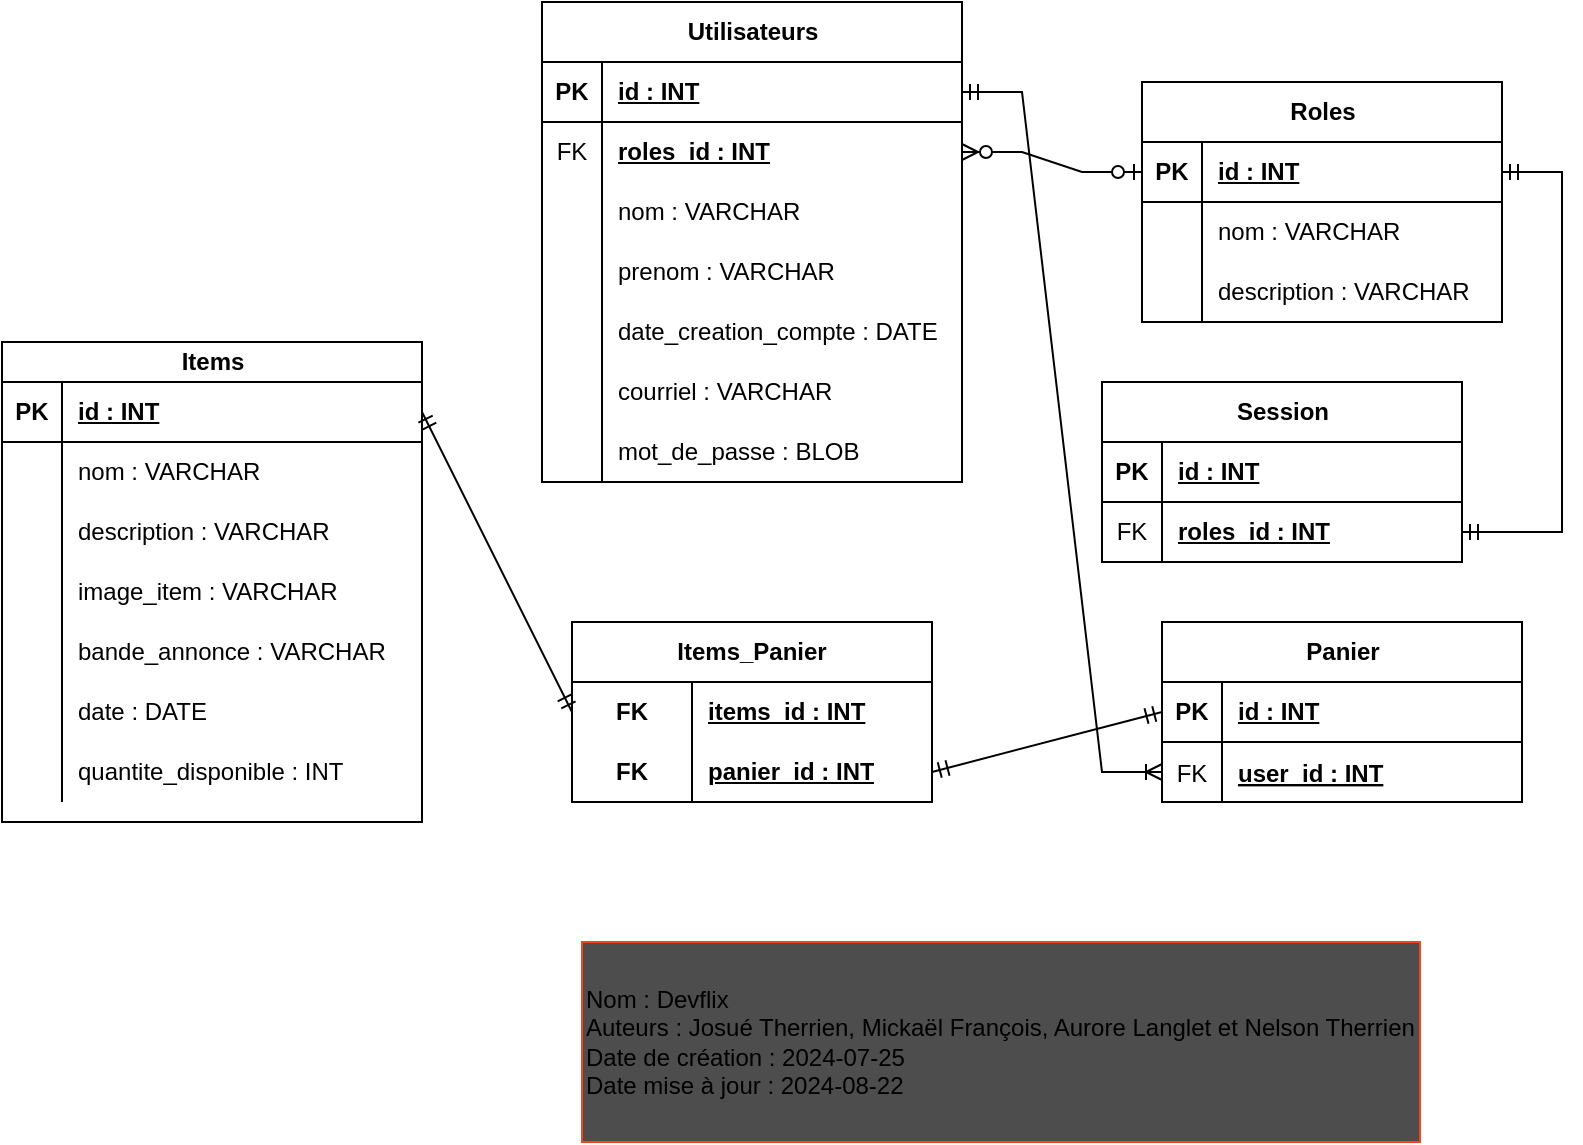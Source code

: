 <mxfile version="24.7.5">
  <diagram name="Page-1" id="b15qi-3IBotmALPHw4so">
    <mxGraphModel dx="1050" dy="621" grid="1" gridSize="10" guides="1" tooltips="1" connect="1" arrows="1" fold="1" page="1" pageScale="1" pageWidth="827" pageHeight="1169" background="none" math="0" shadow="0">
      <root>
        <mxCell id="0" />
        <mxCell id="1" parent="0" />
        <mxCell id="YIq4_uUHq5bGXCzi_S5g-281" value="Roles" style="shape=table;startSize=30;container=1;collapsible=1;childLayout=tableLayout;fixedRows=1;rowLines=0;fontStyle=1;align=center;resizeLast=1;html=1;" parent="1" vertex="1">
          <mxGeometry x="600" y="40" width="180" height="120" as="geometry" />
        </mxCell>
        <mxCell id="YIq4_uUHq5bGXCzi_S5g-282" value="" style="shape=tableRow;horizontal=0;startSize=0;swimlaneHead=0;swimlaneBody=0;fillColor=none;collapsible=0;dropTarget=0;points=[[0,0.5],[1,0.5]];portConstraint=eastwest;top=0;left=0;right=0;bottom=1;" parent="YIq4_uUHq5bGXCzi_S5g-281" vertex="1">
          <mxGeometry y="30" width="180" height="30" as="geometry" />
        </mxCell>
        <mxCell id="YIq4_uUHq5bGXCzi_S5g-283" value="PK" style="shape=partialRectangle;connectable=0;fillColor=none;top=0;left=0;bottom=0;right=0;fontStyle=1;overflow=hidden;whiteSpace=wrap;html=1;" parent="YIq4_uUHq5bGXCzi_S5g-282" vertex="1">
          <mxGeometry width="30" height="30" as="geometry">
            <mxRectangle width="30" height="30" as="alternateBounds" />
          </mxGeometry>
        </mxCell>
        <mxCell id="YIq4_uUHq5bGXCzi_S5g-284" value="id : INT" style="shape=partialRectangle;connectable=0;fillColor=none;top=0;left=0;bottom=0;right=0;align=left;spacingLeft=6;fontStyle=5;overflow=hidden;whiteSpace=wrap;html=1;" parent="YIq4_uUHq5bGXCzi_S5g-282" vertex="1">
          <mxGeometry x="30" width="150" height="30" as="geometry">
            <mxRectangle width="150" height="30" as="alternateBounds" />
          </mxGeometry>
        </mxCell>
        <mxCell id="YIq4_uUHq5bGXCzi_S5g-288" value="" style="shape=tableRow;horizontal=0;startSize=0;swimlaneHead=0;swimlaneBody=0;fillColor=none;collapsible=0;dropTarget=0;points=[[0,0.5],[1,0.5]];portConstraint=eastwest;top=0;left=0;right=0;bottom=0;" parent="YIq4_uUHq5bGXCzi_S5g-281" vertex="1">
          <mxGeometry y="60" width="180" height="30" as="geometry" />
        </mxCell>
        <mxCell id="YIq4_uUHq5bGXCzi_S5g-289" value="" style="shape=partialRectangle;connectable=0;fillColor=none;top=0;left=0;bottom=0;right=0;editable=1;overflow=hidden;whiteSpace=wrap;html=1;" parent="YIq4_uUHq5bGXCzi_S5g-288" vertex="1">
          <mxGeometry width="30" height="30" as="geometry">
            <mxRectangle width="30" height="30" as="alternateBounds" />
          </mxGeometry>
        </mxCell>
        <mxCell id="YIq4_uUHq5bGXCzi_S5g-290" value="nom : VARCHAR" style="shape=partialRectangle;connectable=0;fillColor=none;top=0;left=0;bottom=0;right=0;align=left;spacingLeft=6;overflow=hidden;whiteSpace=wrap;html=1;" parent="YIq4_uUHq5bGXCzi_S5g-288" vertex="1">
          <mxGeometry x="30" width="150" height="30" as="geometry">
            <mxRectangle width="150" height="30" as="alternateBounds" />
          </mxGeometry>
        </mxCell>
        <mxCell id="YIq4_uUHq5bGXCzi_S5g-285" value="" style="shape=tableRow;horizontal=0;startSize=0;swimlaneHead=0;swimlaneBody=0;fillColor=none;collapsible=0;dropTarget=0;points=[[0,0.5],[1,0.5]];portConstraint=eastwest;top=0;left=0;right=0;bottom=0;" parent="YIq4_uUHq5bGXCzi_S5g-281" vertex="1">
          <mxGeometry y="90" width="180" height="30" as="geometry" />
        </mxCell>
        <mxCell id="YIq4_uUHq5bGXCzi_S5g-286" value="" style="shape=partialRectangle;connectable=0;fillColor=none;top=0;left=0;bottom=0;right=0;editable=1;overflow=hidden;whiteSpace=wrap;html=1;" parent="YIq4_uUHq5bGXCzi_S5g-285" vertex="1">
          <mxGeometry width="30" height="30" as="geometry">
            <mxRectangle width="30" height="30" as="alternateBounds" />
          </mxGeometry>
        </mxCell>
        <mxCell id="YIq4_uUHq5bGXCzi_S5g-287" value="description : VARCHAR" style="shape=partialRectangle;connectable=0;fillColor=none;top=0;left=0;bottom=0;right=0;align=left;spacingLeft=6;overflow=hidden;whiteSpace=wrap;html=1;" parent="YIq4_uUHq5bGXCzi_S5g-285" vertex="1">
          <mxGeometry x="30" width="150" height="30" as="geometry">
            <mxRectangle width="150" height="30" as="alternateBounds" />
          </mxGeometry>
        </mxCell>
        <mxCell id="YIq4_uUHq5bGXCzi_S5g-330" value="Items" style="shape=table;startSize=20;container=1;collapsible=1;childLayout=tableLayout;fixedRows=1;rowLines=0;fontStyle=1;align=center;resizeLast=1;html=1;" parent="1" vertex="1">
          <mxGeometry x="30" y="170" width="210" height="240" as="geometry" />
        </mxCell>
        <mxCell id="YIq4_uUHq5bGXCzi_S5g-331" value="" style="shape=tableRow;horizontal=0;startSize=0;swimlaneHead=0;swimlaneBody=0;fillColor=none;collapsible=0;dropTarget=0;points=[[0,0.5],[1,0.5]];portConstraint=eastwest;top=0;left=0;right=0;bottom=1;" parent="YIq4_uUHq5bGXCzi_S5g-330" vertex="1">
          <mxGeometry y="20" width="210" height="30" as="geometry" />
        </mxCell>
        <mxCell id="YIq4_uUHq5bGXCzi_S5g-332" value="PK" style="shape=partialRectangle;connectable=0;fillColor=none;top=0;left=0;bottom=0;right=0;fontStyle=1;overflow=hidden;whiteSpace=wrap;html=1;" parent="YIq4_uUHq5bGXCzi_S5g-331" vertex="1">
          <mxGeometry width="30" height="30" as="geometry">
            <mxRectangle width="30" height="30" as="alternateBounds" />
          </mxGeometry>
        </mxCell>
        <mxCell id="YIq4_uUHq5bGXCzi_S5g-333" value="id : INT" style="shape=partialRectangle;connectable=0;fillColor=none;top=0;left=0;bottom=0;right=0;align=left;spacingLeft=6;fontStyle=5;overflow=hidden;whiteSpace=wrap;html=1;" parent="YIq4_uUHq5bGXCzi_S5g-331" vertex="1">
          <mxGeometry x="30" width="180" height="30" as="geometry">
            <mxRectangle width="180" height="30" as="alternateBounds" />
          </mxGeometry>
        </mxCell>
        <mxCell id="YIq4_uUHq5bGXCzi_S5g-334" value="" style="shape=tableRow;horizontal=0;startSize=0;swimlaneHead=0;swimlaneBody=0;fillColor=none;collapsible=0;dropTarget=0;points=[[0,0.5],[1,0.5]];portConstraint=eastwest;top=0;left=0;right=0;bottom=0;" parent="YIq4_uUHq5bGXCzi_S5g-330" vertex="1">
          <mxGeometry y="50" width="210" height="30" as="geometry" />
        </mxCell>
        <mxCell id="YIq4_uUHq5bGXCzi_S5g-335" value="" style="shape=partialRectangle;connectable=0;fillColor=none;top=0;left=0;bottom=0;right=0;editable=1;overflow=hidden;whiteSpace=wrap;html=1;" parent="YIq4_uUHq5bGXCzi_S5g-334" vertex="1">
          <mxGeometry width="30" height="30" as="geometry">
            <mxRectangle width="30" height="30" as="alternateBounds" />
          </mxGeometry>
        </mxCell>
        <mxCell id="YIq4_uUHq5bGXCzi_S5g-336" value="nom : VARCHAR" style="shape=partialRectangle;connectable=0;fillColor=none;top=0;left=0;bottom=0;right=0;align=left;spacingLeft=6;overflow=hidden;whiteSpace=wrap;html=1;" parent="YIq4_uUHq5bGXCzi_S5g-334" vertex="1">
          <mxGeometry x="30" width="180" height="30" as="geometry">
            <mxRectangle width="180" height="30" as="alternateBounds" />
          </mxGeometry>
        </mxCell>
        <mxCell id="YIq4_uUHq5bGXCzi_S5g-337" value="" style="shape=tableRow;horizontal=0;startSize=0;swimlaneHead=0;swimlaneBody=0;fillColor=none;collapsible=0;dropTarget=0;points=[[0,0.5],[1,0.5]];portConstraint=eastwest;top=0;left=0;right=0;bottom=0;" parent="YIq4_uUHq5bGXCzi_S5g-330" vertex="1">
          <mxGeometry y="80" width="210" height="30" as="geometry" />
        </mxCell>
        <mxCell id="YIq4_uUHq5bGXCzi_S5g-338" value="" style="shape=partialRectangle;connectable=0;fillColor=none;top=0;left=0;bottom=0;right=0;editable=1;overflow=hidden;whiteSpace=wrap;html=1;" parent="YIq4_uUHq5bGXCzi_S5g-337" vertex="1">
          <mxGeometry width="30" height="30" as="geometry">
            <mxRectangle width="30" height="30" as="alternateBounds" />
          </mxGeometry>
        </mxCell>
        <mxCell id="YIq4_uUHq5bGXCzi_S5g-339" value="description : VARCHAR" style="shape=partialRectangle;connectable=0;fillColor=none;top=0;left=0;bottom=0;right=0;align=left;spacingLeft=6;overflow=hidden;whiteSpace=wrap;html=1;" parent="YIq4_uUHq5bGXCzi_S5g-337" vertex="1">
          <mxGeometry x="30" width="180" height="30" as="geometry">
            <mxRectangle width="180" height="30" as="alternateBounds" />
          </mxGeometry>
        </mxCell>
        <mxCell id="ZF0zLwuZTDhZewGlYjYS-7" value="" style="shape=tableRow;horizontal=0;startSize=0;swimlaneHead=0;swimlaneBody=0;fillColor=none;collapsible=0;dropTarget=0;points=[[0,0.5],[1,0.5]];portConstraint=eastwest;top=0;left=0;right=0;bottom=0;" parent="YIq4_uUHq5bGXCzi_S5g-330" vertex="1">
          <mxGeometry y="110" width="210" height="30" as="geometry" />
        </mxCell>
        <mxCell id="ZF0zLwuZTDhZewGlYjYS-8" value="" style="shape=partialRectangle;connectable=0;fillColor=none;top=0;left=0;bottom=0;right=0;editable=1;overflow=hidden;whiteSpace=wrap;html=1;" parent="ZF0zLwuZTDhZewGlYjYS-7" vertex="1">
          <mxGeometry width="30" height="30" as="geometry">
            <mxRectangle width="30" height="30" as="alternateBounds" />
          </mxGeometry>
        </mxCell>
        <mxCell id="ZF0zLwuZTDhZewGlYjYS-9" value="image_item : VARCHAR" style="shape=partialRectangle;connectable=0;fillColor=none;top=0;left=0;bottom=0;right=0;align=left;spacingLeft=6;overflow=hidden;whiteSpace=wrap;html=1;" parent="ZF0zLwuZTDhZewGlYjYS-7" vertex="1">
          <mxGeometry x="30" width="180" height="30" as="geometry">
            <mxRectangle width="180" height="30" as="alternateBounds" />
          </mxGeometry>
        </mxCell>
        <mxCell id="ZF0zLwuZTDhZewGlYjYS-1" value="" style="shape=tableRow;horizontal=0;startSize=0;swimlaneHead=0;swimlaneBody=0;fillColor=none;collapsible=0;dropTarget=0;points=[[0,0.5],[1,0.5]];portConstraint=eastwest;top=0;left=0;right=0;bottom=0;" parent="YIq4_uUHq5bGXCzi_S5g-330" vertex="1">
          <mxGeometry y="140" width="210" height="30" as="geometry" />
        </mxCell>
        <mxCell id="ZF0zLwuZTDhZewGlYjYS-2" value="" style="shape=partialRectangle;connectable=0;fillColor=none;top=0;left=0;bottom=0;right=0;editable=1;overflow=hidden;whiteSpace=wrap;html=1;" parent="ZF0zLwuZTDhZewGlYjYS-1" vertex="1">
          <mxGeometry width="30" height="30" as="geometry">
            <mxRectangle width="30" height="30" as="alternateBounds" />
          </mxGeometry>
        </mxCell>
        <mxCell id="ZF0zLwuZTDhZewGlYjYS-3" value="bande_annonce : VARCHAR" style="shape=partialRectangle;connectable=0;fillColor=none;top=0;left=0;bottom=0;right=0;align=left;spacingLeft=6;overflow=hidden;whiteSpace=wrap;html=1;" parent="ZF0zLwuZTDhZewGlYjYS-1" vertex="1">
          <mxGeometry x="30" width="180" height="30" as="geometry">
            <mxRectangle width="180" height="30" as="alternateBounds" />
          </mxGeometry>
        </mxCell>
        <mxCell id="YIq4_uUHq5bGXCzi_S5g-340" value="" style="shape=tableRow;horizontal=0;startSize=0;swimlaneHead=0;swimlaneBody=0;fillColor=none;collapsible=0;dropTarget=0;points=[[0,0.5],[1,0.5]];portConstraint=eastwest;top=0;left=0;right=0;bottom=0;" parent="YIq4_uUHq5bGXCzi_S5g-330" vertex="1">
          <mxGeometry y="170" width="210" height="30" as="geometry" />
        </mxCell>
        <mxCell id="YIq4_uUHq5bGXCzi_S5g-341" value="" style="shape=partialRectangle;connectable=0;fillColor=none;top=0;left=0;bottom=0;right=0;editable=1;overflow=hidden;whiteSpace=wrap;html=1;" parent="YIq4_uUHq5bGXCzi_S5g-340" vertex="1">
          <mxGeometry width="30" height="30" as="geometry">
            <mxRectangle width="30" height="30" as="alternateBounds" />
          </mxGeometry>
        </mxCell>
        <mxCell id="YIq4_uUHq5bGXCzi_S5g-342" value="date : DATE" style="shape=partialRectangle;connectable=0;fillColor=none;top=0;left=0;bottom=0;right=0;align=left;spacingLeft=6;overflow=hidden;whiteSpace=wrap;html=1;" parent="YIq4_uUHq5bGXCzi_S5g-340" vertex="1">
          <mxGeometry x="30" width="180" height="30" as="geometry">
            <mxRectangle width="180" height="30" as="alternateBounds" />
          </mxGeometry>
        </mxCell>
        <mxCell id="YIq4_uUHq5bGXCzi_S5g-429" value="" style="shape=tableRow;horizontal=0;startSize=0;swimlaneHead=0;swimlaneBody=0;fillColor=none;collapsible=0;dropTarget=0;points=[[0,0.5],[1,0.5]];portConstraint=eastwest;top=0;left=0;right=0;bottom=0;" parent="YIq4_uUHq5bGXCzi_S5g-330" vertex="1">
          <mxGeometry y="200" width="210" height="30" as="geometry" />
        </mxCell>
        <mxCell id="YIq4_uUHq5bGXCzi_S5g-430" value="" style="shape=partialRectangle;connectable=0;fillColor=none;top=0;left=0;bottom=0;right=0;editable=1;overflow=hidden;whiteSpace=wrap;html=1;" parent="YIq4_uUHq5bGXCzi_S5g-429" vertex="1">
          <mxGeometry width="30" height="30" as="geometry">
            <mxRectangle width="30" height="30" as="alternateBounds" />
          </mxGeometry>
        </mxCell>
        <mxCell id="YIq4_uUHq5bGXCzi_S5g-431" value="quantite_disponible : INT" style="shape=partialRectangle;connectable=0;fillColor=none;top=0;left=0;bottom=0;right=0;align=left;spacingLeft=6;overflow=hidden;whiteSpace=wrap;html=1;" parent="YIq4_uUHq5bGXCzi_S5g-429" vertex="1">
          <mxGeometry x="30" width="180" height="30" as="geometry">
            <mxRectangle width="180" height="30" as="alternateBounds" />
          </mxGeometry>
        </mxCell>
        <mxCell id="YIq4_uUHq5bGXCzi_S5g-416" value="Panier" style="shape=table;startSize=30;container=1;collapsible=1;childLayout=tableLayout;fixedRows=1;rowLines=0;fontStyle=1;align=center;resizeLast=1;html=1;" parent="1" vertex="1">
          <mxGeometry x="610" y="310" width="180" height="90" as="geometry" />
        </mxCell>
        <mxCell id="YIq4_uUHq5bGXCzi_S5g-417" value="" style="shape=tableRow;horizontal=0;startSize=0;swimlaneHead=0;swimlaneBody=0;fillColor=none;collapsible=0;dropTarget=0;points=[[0,0.5],[1,0.5]];portConstraint=eastwest;top=0;left=0;right=0;bottom=1;" parent="YIq4_uUHq5bGXCzi_S5g-416" vertex="1">
          <mxGeometry y="30" width="180" height="30" as="geometry" />
        </mxCell>
        <mxCell id="YIq4_uUHq5bGXCzi_S5g-418" value="PK" style="shape=partialRectangle;connectable=0;fillColor=none;top=0;left=0;bottom=0;right=0;fontStyle=1;overflow=hidden;whiteSpace=wrap;html=1;" parent="YIq4_uUHq5bGXCzi_S5g-417" vertex="1">
          <mxGeometry width="30" height="30" as="geometry">
            <mxRectangle width="30" height="30" as="alternateBounds" />
          </mxGeometry>
        </mxCell>
        <mxCell id="YIq4_uUHq5bGXCzi_S5g-419" value="id : INT" style="shape=partialRectangle;connectable=0;fillColor=none;top=0;left=0;bottom=0;right=0;align=left;spacingLeft=6;fontStyle=5;overflow=hidden;whiteSpace=wrap;html=1;" parent="YIq4_uUHq5bGXCzi_S5g-417" vertex="1">
          <mxGeometry x="30" width="150" height="30" as="geometry">
            <mxRectangle width="150" height="30" as="alternateBounds" />
          </mxGeometry>
        </mxCell>
        <mxCell id="xwSVw1ySxiy6MK384zpQ-51" value="" style="shape=tableRow;horizontal=0;startSize=0;swimlaneHead=0;swimlaneBody=0;fillColor=none;collapsible=0;dropTarget=0;points=[[0,0.5],[1,0.5]];portConstraint=eastwest;top=0;left=0;right=0;bottom=0;" parent="YIq4_uUHq5bGXCzi_S5g-416" vertex="1">
          <mxGeometry y="60" width="180" height="30" as="geometry" />
        </mxCell>
        <mxCell id="xwSVw1ySxiy6MK384zpQ-52" value="FK" style="shape=partialRectangle;connectable=0;fillColor=none;top=0;left=0;bottom=0;right=0;editable=1;overflow=hidden;" parent="xwSVw1ySxiy6MK384zpQ-51" vertex="1">
          <mxGeometry width="30" height="30" as="geometry">
            <mxRectangle width="30" height="30" as="alternateBounds" />
          </mxGeometry>
        </mxCell>
        <mxCell id="xwSVw1ySxiy6MK384zpQ-53" value="user_id : INT" style="shape=partialRectangle;connectable=0;fillColor=none;top=0;left=0;bottom=0;right=0;align=left;spacingLeft=6;overflow=hidden;fontStyle=5" parent="xwSVw1ySxiy6MK384zpQ-51" vertex="1">
          <mxGeometry x="30" width="150" height="30" as="geometry">
            <mxRectangle width="150" height="30" as="alternateBounds" />
          </mxGeometry>
        </mxCell>
        <mxCell id="xwSVw1ySxiy6MK384zpQ-54" value="Session" style="shape=table;startSize=30;container=1;collapsible=1;childLayout=tableLayout;fixedRows=1;rowLines=0;fontStyle=1;align=center;resizeLast=1;html=1;" parent="1" vertex="1">
          <mxGeometry x="580" y="190" width="180" height="90" as="geometry" />
        </mxCell>
        <mxCell id="xwSVw1ySxiy6MK384zpQ-55" value="" style="shape=tableRow;horizontal=0;startSize=0;swimlaneHead=0;swimlaneBody=0;fillColor=none;collapsible=0;dropTarget=0;points=[[0,0.5],[1,0.5]];portConstraint=eastwest;top=0;left=0;right=0;bottom=1;" parent="xwSVw1ySxiy6MK384zpQ-54" vertex="1">
          <mxGeometry y="30" width="180" height="30" as="geometry" />
        </mxCell>
        <mxCell id="xwSVw1ySxiy6MK384zpQ-56" value="PK" style="shape=partialRectangle;connectable=0;fillColor=none;top=0;left=0;bottom=0;right=0;fontStyle=1;overflow=hidden;whiteSpace=wrap;html=1;" parent="xwSVw1ySxiy6MK384zpQ-55" vertex="1">
          <mxGeometry width="30" height="30" as="geometry">
            <mxRectangle width="30" height="30" as="alternateBounds" />
          </mxGeometry>
        </mxCell>
        <mxCell id="xwSVw1ySxiy6MK384zpQ-57" value="id : INT" style="shape=partialRectangle;connectable=0;fillColor=none;top=0;left=0;bottom=0;right=0;align=left;spacingLeft=6;fontStyle=5;overflow=hidden;whiteSpace=wrap;html=1;" parent="xwSVw1ySxiy6MK384zpQ-55" vertex="1">
          <mxGeometry x="30" width="150" height="30" as="geometry">
            <mxRectangle width="150" height="30" as="alternateBounds" />
          </mxGeometry>
        </mxCell>
        <mxCell id="xwSVw1ySxiy6MK384zpQ-58" value="" style="shape=tableRow;horizontal=0;startSize=0;swimlaneHead=0;swimlaneBody=0;fillColor=none;collapsible=0;dropTarget=0;points=[[0,0.5],[1,0.5]];portConstraint=eastwest;top=0;left=0;right=0;bottom=0;" parent="xwSVw1ySxiy6MK384zpQ-54" vertex="1">
          <mxGeometry y="60" width="180" height="30" as="geometry" />
        </mxCell>
        <mxCell id="xwSVw1ySxiy6MK384zpQ-59" value="FK" style="shape=partialRectangle;connectable=0;fillColor=none;top=0;left=0;bottom=0;right=0;editable=1;overflow=hidden;whiteSpace=wrap;html=1;" parent="xwSVw1ySxiy6MK384zpQ-58" vertex="1">
          <mxGeometry width="30" height="30" as="geometry">
            <mxRectangle width="30" height="30" as="alternateBounds" />
          </mxGeometry>
        </mxCell>
        <mxCell id="xwSVw1ySxiy6MK384zpQ-60" value="&lt;b&gt;&lt;u&gt;roles_id : INT&lt;/u&gt;&lt;/b&gt;" style="shape=partialRectangle;connectable=0;fillColor=none;top=0;left=0;bottom=0;right=0;align=left;spacingLeft=6;overflow=hidden;whiteSpace=wrap;html=1;" parent="xwSVw1ySxiy6MK384zpQ-58" vertex="1">
          <mxGeometry x="30" width="150" height="30" as="geometry">
            <mxRectangle width="150" height="30" as="alternateBounds" />
          </mxGeometry>
        </mxCell>
        <mxCell id="xwSVw1ySxiy6MK384zpQ-70" value="" style="edgeStyle=entityRelationEdgeStyle;fontSize=12;html=1;endArrow=ERzeroToMany;startArrow=ERzeroToOne;rounded=0;" parent="1" source="YIq4_uUHq5bGXCzi_S5g-282" target="xwSVw1ySxiy6MK384zpQ-67" edge="1">
          <mxGeometry width="100" height="100" relative="1" as="geometry">
            <mxPoint x="460" y="430" as="sourcePoint" />
            <mxPoint x="580" y="10" as="targetPoint" />
          </mxGeometry>
        </mxCell>
        <mxCell id="XFnSxYSk-a44hjLllS1h-10" value="" style="edgeStyle=entityRelationEdgeStyle;fontSize=12;html=1;endArrow=ERmandOne;startArrow=ERoneToMany;rounded=0;entryX=1;entryY=0.5;entryDx=0;entryDy=0;startFill=0;" parent="1" source="xwSVw1ySxiy6MK384zpQ-51" target="YIq4_uUHq5bGXCzi_S5g-216" edge="1">
          <mxGeometry width="100" height="100" relative="1" as="geometry">
            <mxPoint x="530" y="370" as="sourcePoint" />
            <mxPoint x="570" y="210" as="targetPoint" />
            <Array as="points">
              <mxPoint x="530" y="300" />
              <mxPoint x="800" y="290" />
              <mxPoint x="540" y="320" />
              <mxPoint x="550" y="280" />
              <mxPoint x="560" y="250" />
              <mxPoint x="550" y="300" />
            </Array>
          </mxGeometry>
        </mxCell>
        <mxCell id="XFnSxYSk-a44hjLllS1h-13" value="" style="edgeStyle=entityRelationEdgeStyle;fontSize=12;html=1;endArrow=ERmandOne;startArrow=ERmandOne;rounded=0;" parent="1" source="xwSVw1ySxiy6MK384zpQ-58" target="YIq4_uUHq5bGXCzi_S5g-282" edge="1">
          <mxGeometry width="100" height="100" relative="1" as="geometry">
            <mxPoint x="810" y="200" as="sourcePoint" />
            <mxPoint x="870" y="80" as="targetPoint" />
            <Array as="points">
              <mxPoint x="790" y="170" />
            </Array>
          </mxGeometry>
        </mxCell>
        <mxCell id="XFnSxYSk-a44hjLllS1h-30" value="Nom : Devflix&lt;br&gt;Auteurs : Josué Therrien, Mickaël François, Aurore Langlet et Nelson Therrien&lt;br&gt;Date de création : 2024-07-25&lt;br&gt;Date mise à jour : 2024-08-22" style="rounded=0;whiteSpace=wrap;html=1;align=left;fillColor=#4D4D4D;strokeColor=#F04624;" parent="1" vertex="1">
          <mxGeometry x="320" y="470" width="419" height="100" as="geometry" />
        </mxCell>
        <mxCell id="A531Q5HlnRZiKz2GOjxS-1" value="Items_Panier" style="shape=table;startSize=30;container=1;collapsible=1;childLayout=tableLayout;fixedRows=1;rowLines=0;fontStyle=1;align=center;resizeLast=1;html=1;whiteSpace=wrap;" parent="1" vertex="1">
          <mxGeometry x="315" y="310" width="180" height="90" as="geometry" />
        </mxCell>
        <mxCell id="A531Q5HlnRZiKz2GOjxS-2" value="" style="shape=tableRow;horizontal=0;startSize=0;swimlaneHead=0;swimlaneBody=0;fillColor=none;collapsible=0;dropTarget=0;points=[[0,0.5],[1,0.5]];portConstraint=eastwest;top=0;left=0;right=0;bottom=0;html=1;" parent="A531Q5HlnRZiKz2GOjxS-1" vertex="1">
          <mxGeometry y="30" width="180" height="30" as="geometry" />
        </mxCell>
        <mxCell id="A531Q5HlnRZiKz2GOjxS-3" value="FK" style="shape=partialRectangle;connectable=0;fillColor=none;top=0;left=0;bottom=0;right=0;fontStyle=1;overflow=hidden;html=1;whiteSpace=wrap;" parent="A531Q5HlnRZiKz2GOjxS-2" vertex="1">
          <mxGeometry width="60" height="30" as="geometry">
            <mxRectangle width="60" height="30" as="alternateBounds" />
          </mxGeometry>
        </mxCell>
        <mxCell id="A531Q5HlnRZiKz2GOjxS-4" value="items_id : INT" style="shape=partialRectangle;connectable=0;fillColor=none;top=0;left=0;bottom=0;right=0;align=left;spacingLeft=6;fontStyle=5;overflow=hidden;html=1;whiteSpace=wrap;" parent="A531Q5HlnRZiKz2GOjxS-2" vertex="1">
          <mxGeometry x="60" width="120" height="30" as="geometry">
            <mxRectangle width="120" height="30" as="alternateBounds" />
          </mxGeometry>
        </mxCell>
        <mxCell id="A531Q5HlnRZiKz2GOjxS-5" value="" style="shape=tableRow;horizontal=0;startSize=0;swimlaneHead=0;swimlaneBody=0;fillColor=none;collapsible=0;dropTarget=0;points=[[0,0.5],[1,0.5]];portConstraint=eastwest;top=0;left=0;right=0;bottom=1;html=1;" parent="A531Q5HlnRZiKz2GOjxS-1" vertex="1">
          <mxGeometry y="60" width="180" height="30" as="geometry" />
        </mxCell>
        <mxCell id="A531Q5HlnRZiKz2GOjxS-6" value="FK" style="shape=partialRectangle;connectable=0;fillColor=none;top=0;left=0;bottom=0;right=0;fontStyle=1;overflow=hidden;html=1;whiteSpace=wrap;" parent="A531Q5HlnRZiKz2GOjxS-5" vertex="1">
          <mxGeometry width="60" height="30" as="geometry">
            <mxRectangle width="60" height="30" as="alternateBounds" />
          </mxGeometry>
        </mxCell>
        <mxCell id="A531Q5HlnRZiKz2GOjxS-7" value="panier_id : INT" style="shape=partialRectangle;connectable=0;fillColor=none;top=0;left=0;bottom=0;right=0;align=left;spacingLeft=6;fontStyle=5;overflow=hidden;html=1;whiteSpace=wrap;" parent="A531Q5HlnRZiKz2GOjxS-5" vertex="1">
          <mxGeometry x="60" width="120" height="30" as="geometry">
            <mxRectangle width="120" height="30" as="alternateBounds" />
          </mxGeometry>
        </mxCell>
        <mxCell id="A531Q5HlnRZiKz2GOjxS-21" value="" style="endArrow=ERmandOne;html=1;rounded=0;startArrow=ERmandOne;startFill=0;endFill=0;exitX=1;exitY=0.5;exitDx=0;exitDy=0;entryX=0;entryY=0.5;entryDx=0;entryDy=0;" parent="1" source="A531Q5HlnRZiKz2GOjxS-5" target="YIq4_uUHq5bGXCzi_S5g-417" edge="1">
          <mxGeometry relative="1" as="geometry">
            <mxPoint x="310" y="390" as="sourcePoint" />
            <mxPoint x="470" y="390" as="targetPoint" />
          </mxGeometry>
        </mxCell>
        <mxCell id="A531Q5HlnRZiKz2GOjxS-25" value="" style="endArrow=ERmandOne;html=1;rounded=0;startArrow=ERmandOne;startFill=0;endFill=0;exitX=1;exitY=0.5;exitDx=0;exitDy=0;entryX=0;entryY=0.5;entryDx=0;entryDy=0;" parent="1" source="YIq4_uUHq5bGXCzi_S5g-331" target="A531Q5HlnRZiKz2GOjxS-2" edge="1">
          <mxGeometry relative="1" as="geometry">
            <mxPoint x="280" y="390" as="sourcePoint" />
            <mxPoint x="440" y="390" as="targetPoint" />
          </mxGeometry>
        </mxCell>
        <mxCell id="YIq4_uUHq5bGXCzi_S5g-215" value="Utilisateurs" style="shape=table;startSize=30;container=1;collapsible=1;childLayout=tableLayout;fixedRows=1;rowLines=0;fontStyle=1;align=center;resizeLast=1;html=1;" parent="1" vertex="1">
          <mxGeometry x="300" width="210" height="240" as="geometry" />
        </mxCell>
        <mxCell id="YIq4_uUHq5bGXCzi_S5g-216" value="" style="shape=tableRow;horizontal=0;startSize=0;swimlaneHead=0;swimlaneBody=0;fillColor=none;collapsible=0;dropTarget=0;points=[[0,0.5],[1,0.5]];portConstraint=eastwest;top=0;left=0;right=0;bottom=1;" parent="YIq4_uUHq5bGXCzi_S5g-215" vertex="1">
          <mxGeometry y="30" width="210" height="30" as="geometry" />
        </mxCell>
        <mxCell id="YIq4_uUHq5bGXCzi_S5g-217" value="PK" style="shape=partialRectangle;connectable=0;fillColor=none;top=0;left=0;bottom=0;right=0;fontStyle=1;overflow=hidden;whiteSpace=wrap;html=1;" parent="YIq4_uUHq5bGXCzi_S5g-216" vertex="1">
          <mxGeometry width="30" height="30" as="geometry">
            <mxRectangle width="30" height="30" as="alternateBounds" />
          </mxGeometry>
        </mxCell>
        <mxCell id="YIq4_uUHq5bGXCzi_S5g-218" value="id : INT" style="shape=partialRectangle;connectable=0;fillColor=none;top=0;left=0;bottom=0;right=0;align=left;spacingLeft=6;fontStyle=5;overflow=hidden;whiteSpace=wrap;html=1;" parent="YIq4_uUHq5bGXCzi_S5g-216" vertex="1">
          <mxGeometry x="30" width="180" height="30" as="geometry">
            <mxRectangle width="180" height="30" as="alternateBounds" />
          </mxGeometry>
        </mxCell>
        <mxCell id="xwSVw1ySxiy6MK384zpQ-67" value="" style="shape=tableRow;horizontal=0;startSize=0;swimlaneHead=0;swimlaneBody=0;fillColor=none;collapsible=0;dropTarget=0;points=[[0,0.5],[1,0.5]];portConstraint=eastwest;top=0;left=0;right=0;bottom=0;" parent="YIq4_uUHq5bGXCzi_S5g-215" vertex="1">
          <mxGeometry y="60" width="210" height="30" as="geometry" />
        </mxCell>
        <mxCell id="xwSVw1ySxiy6MK384zpQ-68" value="FK" style="shape=partialRectangle;connectable=0;fillColor=none;top=0;left=0;bottom=0;right=0;editable=1;overflow=hidden;whiteSpace=wrap;html=1;" parent="xwSVw1ySxiy6MK384zpQ-67" vertex="1">
          <mxGeometry width="30" height="30" as="geometry">
            <mxRectangle width="30" height="30" as="alternateBounds" />
          </mxGeometry>
        </mxCell>
        <mxCell id="xwSVw1ySxiy6MK384zpQ-69" value="&lt;b&gt;&lt;u&gt;roles_id : INT&lt;/u&gt;&lt;/b&gt;" style="shape=partialRectangle;connectable=0;fillColor=none;top=0;left=0;bottom=0;right=0;align=left;spacingLeft=6;overflow=hidden;whiteSpace=wrap;html=1;" parent="xwSVw1ySxiy6MK384zpQ-67" vertex="1">
          <mxGeometry x="30" width="180" height="30" as="geometry">
            <mxRectangle width="180" height="30" as="alternateBounds" />
          </mxGeometry>
        </mxCell>
        <mxCell id="YIq4_uUHq5bGXCzi_S5g-219" value="" style="shape=tableRow;horizontal=0;startSize=0;swimlaneHead=0;swimlaneBody=0;fillColor=none;collapsible=0;dropTarget=0;points=[[0,0.5],[1,0.5]];portConstraint=eastwest;top=0;left=0;right=0;bottom=0;" parent="YIq4_uUHq5bGXCzi_S5g-215" vertex="1">
          <mxGeometry y="90" width="210" height="30" as="geometry" />
        </mxCell>
        <mxCell id="YIq4_uUHq5bGXCzi_S5g-220" value="" style="shape=partialRectangle;connectable=0;fillColor=none;top=0;left=0;bottom=0;right=0;editable=1;overflow=hidden;whiteSpace=wrap;html=1;" parent="YIq4_uUHq5bGXCzi_S5g-219" vertex="1">
          <mxGeometry width="30" height="30" as="geometry">
            <mxRectangle width="30" height="30" as="alternateBounds" />
          </mxGeometry>
        </mxCell>
        <mxCell id="YIq4_uUHq5bGXCzi_S5g-221" value="nom : VARCHAR" style="shape=partialRectangle;connectable=0;fillColor=none;top=0;left=0;bottom=0;right=0;align=left;spacingLeft=6;overflow=hidden;whiteSpace=wrap;html=1;" parent="YIq4_uUHq5bGXCzi_S5g-219" vertex="1">
          <mxGeometry x="30" width="180" height="30" as="geometry">
            <mxRectangle width="180" height="30" as="alternateBounds" />
          </mxGeometry>
        </mxCell>
        <mxCell id="YIq4_uUHq5bGXCzi_S5g-222" value="" style="shape=tableRow;horizontal=0;startSize=0;swimlaneHead=0;swimlaneBody=0;fillColor=none;collapsible=0;dropTarget=0;points=[[0,0.5],[1,0.5]];portConstraint=eastwest;top=0;left=0;right=0;bottom=0;" parent="YIq4_uUHq5bGXCzi_S5g-215" vertex="1">
          <mxGeometry y="120" width="210" height="30" as="geometry" />
        </mxCell>
        <mxCell id="YIq4_uUHq5bGXCzi_S5g-223" value="" style="shape=partialRectangle;connectable=0;fillColor=none;top=0;left=0;bottom=0;right=0;editable=1;overflow=hidden;whiteSpace=wrap;html=1;" parent="YIq4_uUHq5bGXCzi_S5g-222" vertex="1">
          <mxGeometry width="30" height="30" as="geometry">
            <mxRectangle width="30" height="30" as="alternateBounds" />
          </mxGeometry>
        </mxCell>
        <mxCell id="YIq4_uUHq5bGXCzi_S5g-224" value="prenom : VARCHAR" style="shape=partialRectangle;connectable=0;fillColor=none;top=0;left=0;bottom=0;right=0;align=left;spacingLeft=6;overflow=hidden;whiteSpace=wrap;html=1;" parent="YIq4_uUHq5bGXCzi_S5g-222" vertex="1">
          <mxGeometry x="30" width="180" height="30" as="geometry">
            <mxRectangle width="180" height="30" as="alternateBounds" />
          </mxGeometry>
        </mxCell>
        <mxCell id="YIq4_uUHq5bGXCzi_S5g-225" value="" style="shape=tableRow;horizontal=0;startSize=0;swimlaneHead=0;swimlaneBody=0;fillColor=none;collapsible=0;dropTarget=0;points=[[0,0.5],[1,0.5]];portConstraint=eastwest;top=0;left=0;right=0;bottom=0;" parent="YIq4_uUHq5bGXCzi_S5g-215" vertex="1">
          <mxGeometry y="150" width="210" height="30" as="geometry" />
        </mxCell>
        <mxCell id="YIq4_uUHq5bGXCzi_S5g-226" value="" style="shape=partialRectangle;connectable=0;fillColor=none;top=0;left=0;bottom=0;right=0;editable=1;overflow=hidden;whiteSpace=wrap;html=1;" parent="YIq4_uUHq5bGXCzi_S5g-225" vertex="1">
          <mxGeometry width="30" height="30" as="geometry">
            <mxRectangle width="30" height="30" as="alternateBounds" />
          </mxGeometry>
        </mxCell>
        <mxCell id="YIq4_uUHq5bGXCzi_S5g-227" value="date_creation_compte : DATE" style="shape=partialRectangle;connectable=0;fillColor=none;top=0;left=0;bottom=0;right=0;align=left;spacingLeft=6;overflow=hidden;whiteSpace=wrap;html=1;" parent="YIq4_uUHq5bGXCzi_S5g-225" vertex="1">
          <mxGeometry x="30" width="180" height="30" as="geometry">
            <mxRectangle width="180" height="30" as="alternateBounds" />
          </mxGeometry>
        </mxCell>
        <mxCell id="YIq4_uUHq5bGXCzi_S5g-228" value="" style="shape=tableRow;horizontal=0;startSize=0;swimlaneHead=0;swimlaneBody=0;fillColor=none;collapsible=0;dropTarget=0;points=[[0,0.5],[1,0.5]];portConstraint=eastwest;top=0;left=0;right=0;bottom=0;" parent="YIq4_uUHq5bGXCzi_S5g-215" vertex="1">
          <mxGeometry y="180" width="210" height="30" as="geometry" />
        </mxCell>
        <mxCell id="YIq4_uUHq5bGXCzi_S5g-229" value="" style="shape=partialRectangle;connectable=0;fillColor=none;top=0;left=0;bottom=0;right=0;editable=1;overflow=hidden;whiteSpace=wrap;html=1;" parent="YIq4_uUHq5bGXCzi_S5g-228" vertex="1">
          <mxGeometry width="30" height="30" as="geometry">
            <mxRectangle width="30" height="30" as="alternateBounds" />
          </mxGeometry>
        </mxCell>
        <mxCell id="YIq4_uUHq5bGXCzi_S5g-230" value="courriel : VARCHAR" style="shape=partialRectangle;connectable=0;fillColor=none;top=0;left=0;bottom=0;right=0;align=left;spacingLeft=6;overflow=hidden;whiteSpace=wrap;html=1;" parent="YIq4_uUHq5bGXCzi_S5g-228" vertex="1">
          <mxGeometry x="30" width="180" height="30" as="geometry">
            <mxRectangle width="180" height="30" as="alternateBounds" />
          </mxGeometry>
        </mxCell>
        <mxCell id="YIq4_uUHq5bGXCzi_S5g-268" value="" style="shape=tableRow;horizontal=0;startSize=0;swimlaneHead=0;swimlaneBody=0;fillColor=none;collapsible=0;dropTarget=0;points=[[0,0.5],[1,0.5]];portConstraint=eastwest;top=0;left=0;right=0;bottom=0;" parent="YIq4_uUHq5bGXCzi_S5g-215" vertex="1">
          <mxGeometry y="210" width="210" height="30" as="geometry" />
        </mxCell>
        <mxCell id="YIq4_uUHq5bGXCzi_S5g-269" value="" style="shape=partialRectangle;connectable=0;fillColor=none;top=0;left=0;bottom=0;right=0;editable=1;overflow=hidden;whiteSpace=wrap;html=1;" parent="YIq4_uUHq5bGXCzi_S5g-268" vertex="1">
          <mxGeometry width="30" height="30" as="geometry">
            <mxRectangle width="30" height="30" as="alternateBounds" />
          </mxGeometry>
        </mxCell>
        <mxCell id="YIq4_uUHq5bGXCzi_S5g-270" value="mot_de_passe : BLOB" style="shape=partialRectangle;connectable=0;fillColor=none;top=0;left=0;bottom=0;right=0;align=left;spacingLeft=6;overflow=hidden;whiteSpace=wrap;html=1;" parent="YIq4_uUHq5bGXCzi_S5g-268" vertex="1">
          <mxGeometry x="30" width="180" height="30" as="geometry">
            <mxRectangle width="180" height="30" as="alternateBounds" />
          </mxGeometry>
        </mxCell>
      </root>
    </mxGraphModel>
  </diagram>
</mxfile>
